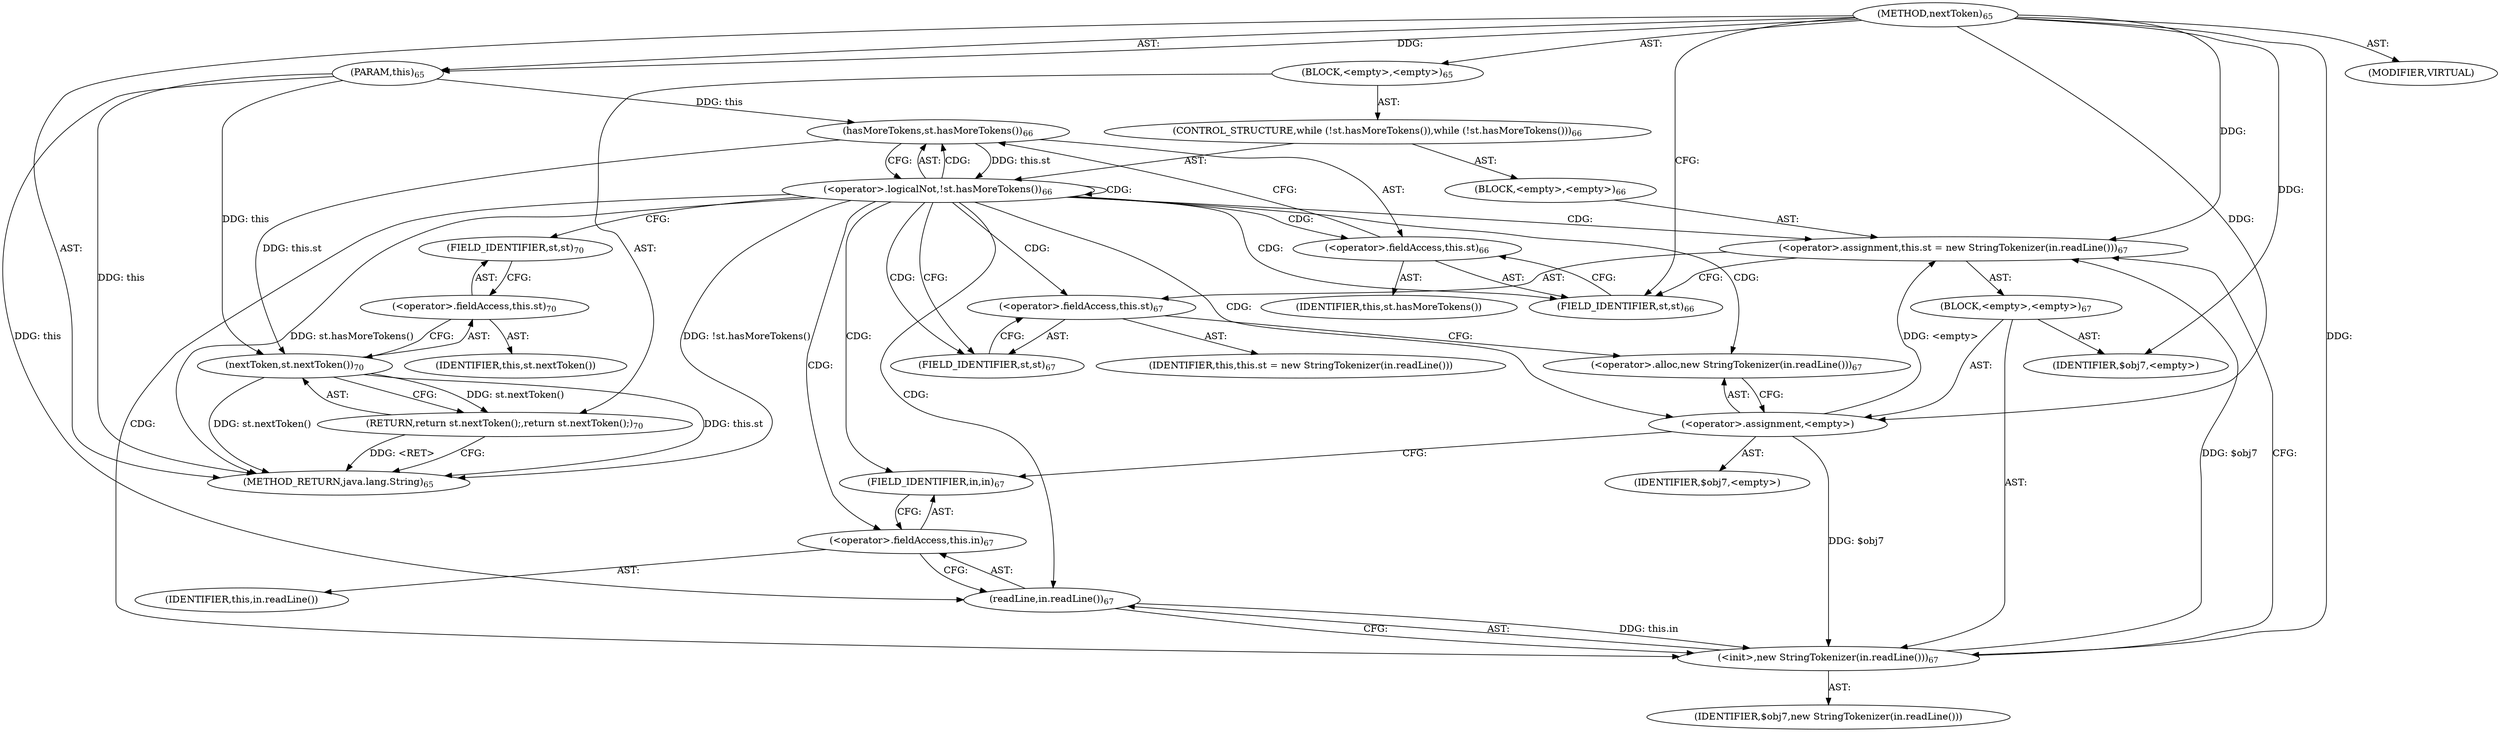 digraph "nextToken" {  
"263" [label = <(METHOD,nextToken)<SUB>65</SUB>> ]
"264" [label = <(PARAM,this)<SUB>65</SUB>> ]
"265" [label = <(BLOCK,&lt;empty&gt;,&lt;empty&gt;)<SUB>65</SUB>> ]
"266" [label = <(CONTROL_STRUCTURE,while (!st.hasMoreTokens()),while (!st.hasMoreTokens()))<SUB>66</SUB>> ]
"267" [label = <(&lt;operator&gt;.logicalNot,!st.hasMoreTokens())<SUB>66</SUB>> ]
"268" [label = <(hasMoreTokens,st.hasMoreTokens())<SUB>66</SUB>> ]
"269" [label = <(&lt;operator&gt;.fieldAccess,this.st)<SUB>66</SUB>> ]
"270" [label = <(IDENTIFIER,this,st.hasMoreTokens())> ]
"271" [label = <(FIELD_IDENTIFIER,st,st)<SUB>66</SUB>> ]
"272" [label = <(BLOCK,&lt;empty&gt;,&lt;empty&gt;)<SUB>66</SUB>> ]
"273" [label = <(&lt;operator&gt;.assignment,this.st = new StringTokenizer(in.readLine()))<SUB>67</SUB>> ]
"274" [label = <(&lt;operator&gt;.fieldAccess,this.st)<SUB>67</SUB>> ]
"275" [label = <(IDENTIFIER,this,this.st = new StringTokenizer(in.readLine()))> ]
"276" [label = <(FIELD_IDENTIFIER,st,st)<SUB>67</SUB>> ]
"277" [label = <(BLOCK,&lt;empty&gt;,&lt;empty&gt;)<SUB>67</SUB>> ]
"278" [label = <(&lt;operator&gt;.assignment,&lt;empty&gt;)> ]
"279" [label = <(IDENTIFIER,$obj7,&lt;empty&gt;)> ]
"280" [label = <(&lt;operator&gt;.alloc,new StringTokenizer(in.readLine()))<SUB>67</SUB>> ]
"281" [label = <(&lt;init&gt;,new StringTokenizer(in.readLine()))<SUB>67</SUB>> ]
"282" [label = <(IDENTIFIER,$obj7,new StringTokenizer(in.readLine()))> ]
"283" [label = <(readLine,in.readLine())<SUB>67</SUB>> ]
"284" [label = <(&lt;operator&gt;.fieldAccess,this.in)<SUB>67</SUB>> ]
"285" [label = <(IDENTIFIER,this,in.readLine())> ]
"286" [label = <(FIELD_IDENTIFIER,in,in)<SUB>67</SUB>> ]
"287" [label = <(IDENTIFIER,$obj7,&lt;empty&gt;)> ]
"288" [label = <(RETURN,return st.nextToken();,return st.nextToken();)<SUB>70</SUB>> ]
"289" [label = <(nextToken,st.nextToken())<SUB>70</SUB>> ]
"290" [label = <(&lt;operator&gt;.fieldAccess,this.st)<SUB>70</SUB>> ]
"291" [label = <(IDENTIFIER,this,st.nextToken())> ]
"292" [label = <(FIELD_IDENTIFIER,st,st)<SUB>70</SUB>> ]
"293" [label = <(MODIFIER,VIRTUAL)> ]
"294" [label = <(METHOD_RETURN,java.lang.String)<SUB>65</SUB>> ]
  "263" -> "264"  [ label = "AST: "] 
  "263" -> "265"  [ label = "AST: "] 
  "263" -> "293"  [ label = "AST: "] 
  "263" -> "294"  [ label = "AST: "] 
  "265" -> "266"  [ label = "AST: "] 
  "265" -> "288"  [ label = "AST: "] 
  "266" -> "267"  [ label = "AST: "] 
  "266" -> "272"  [ label = "AST: "] 
  "267" -> "268"  [ label = "AST: "] 
  "268" -> "269"  [ label = "AST: "] 
  "269" -> "270"  [ label = "AST: "] 
  "269" -> "271"  [ label = "AST: "] 
  "272" -> "273"  [ label = "AST: "] 
  "273" -> "274"  [ label = "AST: "] 
  "273" -> "277"  [ label = "AST: "] 
  "274" -> "275"  [ label = "AST: "] 
  "274" -> "276"  [ label = "AST: "] 
  "277" -> "278"  [ label = "AST: "] 
  "277" -> "281"  [ label = "AST: "] 
  "277" -> "287"  [ label = "AST: "] 
  "278" -> "279"  [ label = "AST: "] 
  "278" -> "280"  [ label = "AST: "] 
  "281" -> "282"  [ label = "AST: "] 
  "281" -> "283"  [ label = "AST: "] 
  "283" -> "284"  [ label = "AST: "] 
  "284" -> "285"  [ label = "AST: "] 
  "284" -> "286"  [ label = "AST: "] 
  "288" -> "289"  [ label = "AST: "] 
  "289" -> "290"  [ label = "AST: "] 
  "290" -> "291"  [ label = "AST: "] 
  "290" -> "292"  [ label = "AST: "] 
  "288" -> "294"  [ label = "CFG: "] 
  "267" -> "276"  [ label = "CFG: "] 
  "267" -> "292"  [ label = "CFG: "] 
  "289" -> "288"  [ label = "CFG: "] 
  "268" -> "267"  [ label = "CFG: "] 
  "273" -> "271"  [ label = "CFG: "] 
  "290" -> "289"  [ label = "CFG: "] 
  "269" -> "268"  [ label = "CFG: "] 
  "274" -> "280"  [ label = "CFG: "] 
  "292" -> "290"  [ label = "CFG: "] 
  "271" -> "269"  [ label = "CFG: "] 
  "276" -> "274"  [ label = "CFG: "] 
  "278" -> "286"  [ label = "CFG: "] 
  "281" -> "273"  [ label = "CFG: "] 
  "280" -> "278"  [ label = "CFG: "] 
  "283" -> "281"  [ label = "CFG: "] 
  "284" -> "283"  [ label = "CFG: "] 
  "286" -> "284"  [ label = "CFG: "] 
  "263" -> "271"  [ label = "CFG: "] 
  "288" -> "294"  [ label = "DDG: &lt;RET&gt;"] 
  "264" -> "294"  [ label = "DDG: this"] 
  "267" -> "294"  [ label = "DDG: st.hasMoreTokens()"] 
  "267" -> "294"  [ label = "DDG: !st.hasMoreTokens()"] 
  "289" -> "294"  [ label = "DDG: this.st"] 
  "289" -> "294"  [ label = "DDG: st.nextToken()"] 
  "263" -> "264"  [ label = "DDG: "] 
  "289" -> "288"  [ label = "DDG: st.nextToken()"] 
  "268" -> "267"  [ label = "DDG: this.st"] 
  "278" -> "273"  [ label = "DDG: &lt;empty&gt;"] 
  "281" -> "273"  [ label = "DDG: $obj7"] 
  "263" -> "273"  [ label = "DDG: "] 
  "264" -> "289"  [ label = "DDG: this"] 
  "268" -> "289"  [ label = "DDG: this.st"] 
  "264" -> "268"  [ label = "DDG: this"] 
  "263" -> "278"  [ label = "DDG: "] 
  "263" -> "287"  [ label = "DDG: "] 
  "278" -> "281"  [ label = "DDG: $obj7"] 
  "263" -> "281"  [ label = "DDG: "] 
  "283" -> "281"  [ label = "DDG: this.in"] 
  "264" -> "283"  [ label = "DDG: this"] 
  "267" -> "280"  [ label = "CDG: "] 
  "267" -> "267"  [ label = "CDG: "] 
  "267" -> "286"  [ label = "CDG: "] 
  "267" -> "284"  [ label = "CDG: "] 
  "267" -> "278"  [ label = "CDG: "] 
  "267" -> "271"  [ label = "CDG: "] 
  "267" -> "273"  [ label = "CDG: "] 
  "267" -> "269"  [ label = "CDG: "] 
  "267" -> "268"  [ label = "CDG: "] 
  "267" -> "281"  [ label = "CDG: "] 
  "267" -> "276"  [ label = "CDG: "] 
  "267" -> "283"  [ label = "CDG: "] 
  "267" -> "274"  [ label = "CDG: "] 
}
